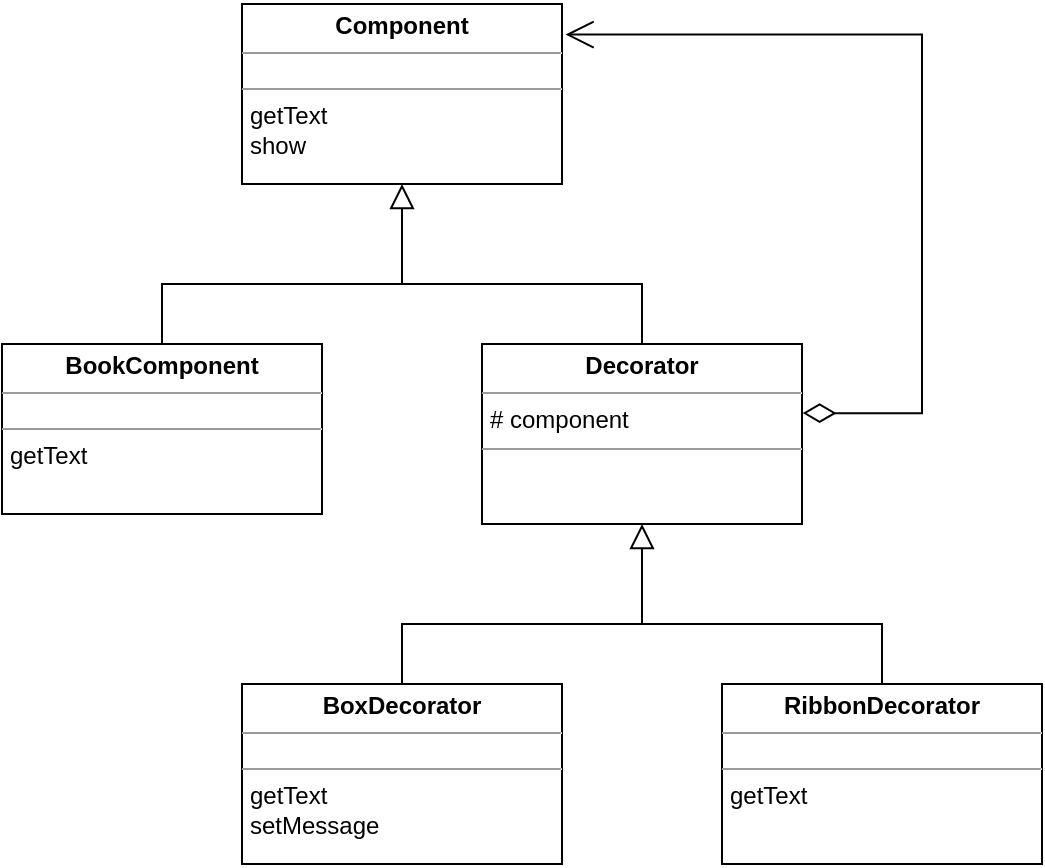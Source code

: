 <mxfile version="13.1.3" pages="2">
    <diagram id="6hGFLwfOUW9BJ-s0fimq" name="Class">
        <mxGraphModel dx="1271" dy="687" grid="1" gridSize="10" guides="1" tooltips="1" connect="1" arrows="1" fold="1" page="1" pageScale="1" pageWidth="750" pageHeight="500" background="none" math="0" shadow="0">
            <root>
                <mxCell id="0"/>
                <mxCell id="cNpNPP6aVxG1XG672JZR-27" value="BG" style="locked=1;" parent="0" visible="0"/>
                <mxCell id="cNpNPP6aVxG1XG672JZR-26" value="" style="rounded=0;whiteSpace=wrap;html=1;strokeColor=none;" parent="cNpNPP6aVxG1XG672JZR-27" vertex="1">
                    <mxGeometry width="750" height="500" as="geometry"/>
                </mxCell>
                <mxCell id="-WlxvF09k_HbYcOcLfEr-38" value="Diagram" parent="0"/>
                <mxCell id="-WlxvF09k_HbYcOcLfEr-43" value="&lt;p style=&quot;margin: 0px ; margin-top: 4px ; text-align: center&quot;&gt;&lt;b&gt;Component&lt;/b&gt;&lt;/p&gt;&lt;hr size=&quot;1&quot;&gt;&lt;p style=&quot;margin: 0px 0px 0px 4px ; font-size: 4px&quot;&gt;&lt;br&gt;&lt;/p&gt;&lt;hr size=&quot;1&quot;&gt;&lt;p style=&quot;margin: 0px ; margin-left: 4px&quot;&gt;getText&lt;/p&gt;&lt;p style=&quot;margin: 0px ; margin-left: 4px&quot;&gt;show&lt;/p&gt;" style="verticalAlign=top;align=left;overflow=fill;fontSize=12;fontFamily=Helvetica;html=1;" vertex="1" parent="-WlxvF09k_HbYcOcLfEr-38">
                    <mxGeometry x="280" y="40" width="160" height="90" as="geometry"/>
                </mxCell>
                <mxCell id="-WlxvF09k_HbYcOcLfEr-45" value="&lt;p style=&quot;margin: 0px ; margin-top: 4px ; text-align: center&quot;&gt;&lt;b&gt;Decorator&lt;/b&gt;&lt;/p&gt;&lt;hr size=&quot;1&quot;&gt;&lt;p style=&quot;margin: 0px ; margin-left: 4px&quot;&gt;# component&lt;/p&gt;&lt;hr size=&quot;1&quot;&gt;&lt;p style=&quot;margin: 0px ; margin-left: 4px&quot;&gt;&lt;br&gt;&lt;/p&gt;" style="verticalAlign=top;align=left;overflow=fill;fontSize=12;fontFamily=Helvetica;html=1;" vertex="1" parent="-WlxvF09k_HbYcOcLfEr-38">
                    <mxGeometry x="400" y="210" width="160" height="90" as="geometry"/>
                </mxCell>
                <mxCell id="-WlxvF09k_HbYcOcLfEr-46" value="&lt;p style=&quot;margin: 0px ; margin-top: 4px ; text-align: center&quot;&gt;&lt;b&gt;BoxDecorator&lt;/b&gt;&lt;/p&gt;&lt;hr size=&quot;1&quot;&gt;&lt;p style=&quot;margin: 0px 0px 0px 4px ; font-size: 4px&quot;&gt;&lt;br&gt;&lt;/p&gt;&lt;hr size=&quot;1&quot;&gt;&lt;p style=&quot;margin: 0px ; margin-left: 4px&quot;&gt;getText&lt;/p&gt;&lt;p style=&quot;margin: 0px ; margin-left: 4px&quot;&gt;setMessage&lt;/p&gt;" style="verticalAlign=top;align=left;overflow=fill;fontSize=12;fontFamily=Helvetica;html=1;" vertex="1" parent="-WlxvF09k_HbYcOcLfEr-38">
                    <mxGeometry x="280" y="380" width="160" height="90" as="geometry"/>
                </mxCell>
                <mxCell id="-WlxvF09k_HbYcOcLfEr-47" value="" style="endArrow=open;html=1;endSize=12;startArrow=diamondThin;startSize=14;startFill=0;edgeStyle=orthogonalEdgeStyle;align=left;verticalAlign=bottom;entryX=1.011;entryY=0.17;entryDx=0;entryDy=0;entryPerimeter=0;exitX=1.002;exitY=0.384;exitDx=0;exitDy=0;exitPerimeter=0;rounded=0;" edge="1" parent="-WlxvF09k_HbYcOcLfEr-38" source="-WlxvF09k_HbYcOcLfEr-45" target="-WlxvF09k_HbYcOcLfEr-43">
                    <mxGeometry x="-1" y="3" relative="1" as="geometry">
                        <mxPoint x="570" y="240" as="sourcePoint"/>
                        <mxPoint x="540" y="260" as="targetPoint"/>
                        <Array as="points">
                            <mxPoint x="620" y="245"/>
                            <mxPoint x="620" y="55"/>
                        </Array>
                    </mxGeometry>
                </mxCell>
                <mxCell id="-WlxvF09k_HbYcOcLfEr-44" value="&lt;p style=&quot;margin: 0px ; margin-top: 4px ; text-align: center&quot;&gt;&lt;b&gt;BookComponent&lt;/b&gt;&lt;/p&gt;&lt;hr size=&quot;1&quot;&gt;&lt;p style=&quot;margin: 0px 0px 0px 4px ; font-size: 4px&quot;&gt;&lt;br&gt;&lt;/p&gt;&lt;hr size=&quot;1&quot;&gt;&lt;p style=&quot;margin: 0px ; margin-left: 4px&quot;&gt;getText&lt;/p&gt;" style="verticalAlign=top;align=left;overflow=fill;fontSize=12;fontFamily=Helvetica;html=1;" vertex="1" parent="-WlxvF09k_HbYcOcLfEr-38">
                    <mxGeometry x="160" y="210" width="160" height="85" as="geometry"/>
                </mxCell>
                <mxCell id="-WlxvF09k_HbYcOcLfEr-63" style="edgeStyle=orthogonalEdgeStyle;rounded=0;orthogonalLoop=1;jettySize=auto;html=1;exitX=0;exitY=0.5;exitDx=0;exitDy=0;exitPerimeter=0;entryX=0.5;entryY=1;entryDx=0;entryDy=0;endArrow=block;endFill=0;endSize=10;startSize=6;" edge="1" parent="-WlxvF09k_HbYcOcLfEr-38" source="-WlxvF09k_HbYcOcLfEr-62" target="-WlxvF09k_HbYcOcLfEr-43">
                    <mxGeometry relative="1" as="geometry"/>
                </mxCell>
                <mxCell id="-WlxvF09k_HbYcOcLfEr-62" value="" style="strokeWidth=1;html=1;shape=mxgraph.flowchart.annotation_2;align=left;labelPosition=right;pointerEvents=1;direction=south;shadow=0;gradientColor=none;" vertex="1" parent="-WlxvF09k_HbYcOcLfEr-38">
                    <mxGeometry x="240" y="150" width="240" height="60" as="geometry"/>
                </mxCell>
                <mxCell id="H25STBme6L5vtdJ9_wg6-0" value="&lt;p style=&quot;margin: 0px ; margin-top: 4px ; text-align: center&quot;&gt;&lt;b&gt;RibbonDecorator&lt;/b&gt;&lt;/p&gt;&lt;hr size=&quot;1&quot;&gt;&lt;p style=&quot;margin: 0px 0px 0px 4px ; font-size: 4px&quot;&gt;&lt;br&gt;&lt;/p&gt;&lt;hr size=&quot;1&quot;&gt;&lt;p style=&quot;margin: 0px ; margin-left: 4px&quot;&gt;getText&lt;/p&gt;" style="verticalAlign=top;align=left;overflow=fill;fontSize=12;fontFamily=Helvetica;html=1;" vertex="1" parent="-WlxvF09k_HbYcOcLfEr-38">
                    <mxGeometry x="520" y="380" width="160" height="90" as="geometry"/>
                </mxCell>
                <mxCell id="H25STBme6L5vtdJ9_wg6-2" value="" style="strokeWidth=1;html=1;shape=mxgraph.flowchart.annotation_2;align=left;labelPosition=right;pointerEvents=1;direction=south;shadow=0;gradientColor=none;" vertex="1" parent="-WlxvF09k_HbYcOcLfEr-38">
                    <mxGeometry x="360" y="320" width="240" height="60" as="geometry"/>
                </mxCell>
                <mxCell id="H25STBme6L5vtdJ9_wg6-4" style="edgeStyle=orthogonalEdgeStyle;rounded=0;orthogonalLoop=1;jettySize=auto;html=1;exitX=0;exitY=0.5;exitDx=0;exitDy=0;exitPerimeter=0;startSize=6;endArrow=block;endFill=0;endSize=10;" edge="1" parent="-WlxvF09k_HbYcOcLfEr-38" source="H25STBme6L5vtdJ9_wg6-2">
                    <mxGeometry relative="1" as="geometry">
                        <mxPoint x="480" y="300" as="targetPoint"/>
                    </mxGeometry>
                </mxCell>
            </root>
        </mxGraphModel>
    </diagram>
    <diagram name="Base" id="V_nID2YeKOoaJHJB9zBE">
        <mxGraphModel dx="944" dy="687" grid="1" gridSize="10" guides="1" tooltips="1" connect="1" arrows="1" fold="1" page="1" pageScale="1" pageWidth="750" pageHeight="500" background="none" math="0" shadow="0">
            <root>
                <mxCell id="jIs4--3bAMLCsyNcwzRl-0"/>
                <mxCell id="jIs4--3bAMLCsyNcwzRl-1" value="BG" style="locked=1;" visible="0" parent="jIs4--3bAMLCsyNcwzRl-0"/>
                <mxCell id="jIs4--3bAMLCsyNcwzRl-2" value="" style="rounded=0;whiteSpace=wrap;html=1;strokeColor=none;" vertex="1" parent="jIs4--3bAMLCsyNcwzRl-1">
                    <mxGeometry width="750" height="500" as="geometry"/>
                </mxCell>
                <mxCell id="jIs4--3bAMLCsyNcwzRl-3" value="Diagram" parent="jIs4--3bAMLCsyNcwzRl-0"/>
                <mxCell id="jIs4--3bAMLCsyNcwzRl-4" value="&lt;p style=&quot;margin: 0px ; margin-top: 4px ; text-align: center&quot;&gt;&lt;b&gt;Component&lt;/b&gt;&lt;/p&gt;&lt;hr size=&quot;1&quot;&gt;&lt;p style=&quot;margin: 0px 0px 0px 4px ; font-size: 4px&quot;&gt;&lt;br&gt;&lt;/p&gt;&lt;hr size=&quot;1&quot;&gt;&lt;p style=&quot;margin: 0px ; margin-left: 4px&quot;&gt;method1&lt;/p&gt;&lt;p style=&quot;margin: 0px ; margin-left: 4px&quot;&gt;method2&lt;/p&gt;" style="verticalAlign=top;align=left;overflow=fill;fontSize=12;fontFamily=Helvetica;html=1;" vertex="1" parent="jIs4--3bAMLCsyNcwzRl-3">
                    <mxGeometry x="280" y="40" width="160" height="90" as="geometry"/>
                </mxCell>
                <mxCell id="jIs4--3bAMLCsyNcwzRl-5" value="&lt;p style=&quot;margin: 0px ; margin-top: 4px ; text-align: center&quot;&gt;&lt;b&gt;Decorator&lt;/b&gt;&lt;/p&gt;&lt;hr size=&quot;1&quot;&gt;&lt;p style=&quot;margin: 0px ; margin-left: 4px&quot;&gt;component&lt;/p&gt;&lt;hr size=&quot;1&quot;&gt;&lt;p style=&quot;margin: 0px ; margin-left: 4px&quot;&gt;&lt;br&gt;&lt;/p&gt;" style="verticalAlign=top;align=left;overflow=fill;fontSize=12;fontFamily=Helvetica;html=1;" vertex="1" parent="jIs4--3bAMLCsyNcwzRl-3">
                    <mxGeometry x="400" y="210" width="160" height="90" as="geometry"/>
                </mxCell>
                <mxCell id="jIs4--3bAMLCsyNcwzRl-6" value="&lt;p style=&quot;margin: 0px ; margin-top: 4px ; text-align: center&quot;&gt;&lt;b&gt;ConcreteDecorator&lt;/b&gt;&lt;/p&gt;&lt;hr size=&quot;1&quot;&gt;&lt;p style=&quot;margin: 0px 0px 0px 4px ; font-size: 4px&quot;&gt;&lt;br&gt;&lt;/p&gt;&lt;hr size=&quot;1&quot;&gt;&lt;p style=&quot;margin: 0px ; margin-left: 4px&quot;&gt;method1&lt;/p&gt;&lt;p style=&quot;margin: 0px ; margin-left: 4px&quot;&gt;method2&lt;/p&gt;" style="verticalAlign=top;align=left;overflow=fill;fontSize=12;fontFamily=Helvetica;html=1;" vertex="1" parent="jIs4--3bAMLCsyNcwzRl-3">
                    <mxGeometry x="400" y="360" width="160" height="90" as="geometry"/>
                </mxCell>
                <mxCell id="jIs4--3bAMLCsyNcwzRl-7" value="" style="endArrow=open;html=1;endSize=12;startArrow=diamondThin;startSize=14;startFill=0;edgeStyle=orthogonalEdgeStyle;align=left;verticalAlign=bottom;entryX=1.011;entryY=0.17;entryDx=0;entryDy=0;entryPerimeter=0;exitX=1.002;exitY=0.384;exitDx=0;exitDy=0;exitPerimeter=0;rounded=0;" edge="1" parent="jIs4--3bAMLCsyNcwzRl-3" source="jIs4--3bAMLCsyNcwzRl-5" target="jIs4--3bAMLCsyNcwzRl-4">
                    <mxGeometry x="-1" y="3" relative="1" as="geometry">
                        <mxPoint x="570" y="240" as="sourcePoint"/>
                        <mxPoint x="540" y="260" as="targetPoint"/>
                        <Array as="points">
                            <mxPoint x="620" y="245"/>
                            <mxPoint x="620" y="55"/>
                        </Array>
                    </mxGeometry>
                </mxCell>
                <mxCell id="jIs4--3bAMLCsyNcwzRl-8" value="&lt;p style=&quot;margin: 0px ; margin-top: 4px ; text-align: center&quot;&gt;&lt;b&gt;ConcreteComponent&lt;/b&gt;&lt;/p&gt;&lt;hr size=&quot;1&quot;&gt;&lt;p style=&quot;margin: 0px 0px 0px 4px ; font-size: 4px&quot;&gt;&lt;br&gt;&lt;/p&gt;&lt;hr size=&quot;1&quot;&gt;&lt;p style=&quot;margin: 0px ; margin-left: 4px&quot;&gt;method1&lt;/p&gt;&lt;p style=&quot;margin: 0px ; margin-left: 4px&quot;&gt;method2&lt;/p&gt;" style="verticalAlign=top;align=left;overflow=fill;fontSize=12;fontFamily=Helvetica;html=1;" vertex="1" parent="jIs4--3bAMLCsyNcwzRl-3">
                    <mxGeometry x="160" y="210" width="160" height="85" as="geometry"/>
                </mxCell>
                <mxCell id="jIs4--3bAMLCsyNcwzRl-9" style="edgeStyle=orthogonalEdgeStyle;rounded=0;orthogonalLoop=1;jettySize=auto;html=1;exitX=0;exitY=0.5;exitDx=0;exitDy=0;exitPerimeter=0;entryX=0.5;entryY=1;entryDx=0;entryDy=0;endArrow=block;endFill=0;endSize=10;startSize=6;" edge="1" parent="jIs4--3bAMLCsyNcwzRl-3" source="jIs4--3bAMLCsyNcwzRl-10" target="jIs4--3bAMLCsyNcwzRl-4">
                    <mxGeometry relative="1" as="geometry"/>
                </mxCell>
                <mxCell id="jIs4--3bAMLCsyNcwzRl-10" value="" style="strokeWidth=1;html=1;shape=mxgraph.flowchart.annotation_2;align=left;labelPosition=right;pointerEvents=1;direction=south;shadow=0;gradientColor=none;" vertex="1" parent="jIs4--3bAMLCsyNcwzRl-3">
                    <mxGeometry x="240" y="150" width="240" height="60" as="geometry"/>
                </mxCell>
                <mxCell id="jIs4--3bAMLCsyNcwzRl-11" value="" style="endArrow=block;endSize=10;endFill=0;html=1;exitX=0.5;exitY=0;exitDx=0;exitDy=0;entryX=0.5;entryY=1;entryDx=0;entryDy=0;" edge="1" parent="jIs4--3bAMLCsyNcwzRl-3" source="jIs4--3bAMLCsyNcwzRl-6" target="jIs4--3bAMLCsyNcwzRl-5">
                    <mxGeometry width="160" relative="1" as="geometry">
                        <mxPoint x="490" y="330" as="sourcePoint"/>
                        <mxPoint x="650" y="330" as="targetPoint"/>
                    </mxGeometry>
                </mxCell>
            </root>
        </mxGraphModel>
    </diagram>
</mxfile>